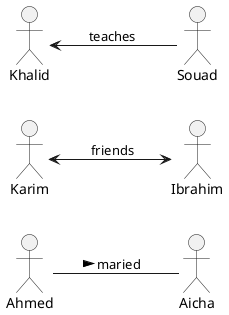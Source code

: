 @startuml

skinparam monochrome true
left to right direction
actor Ahmed
actor Aicha
actor Karim
actor Ibrahim
actor Khalid
actor Souad

Ahmed  --  Aicha : > maried
Karim  <-->  Ibrahim : friends
Khalid <--  Souad : teaches 
@enduml